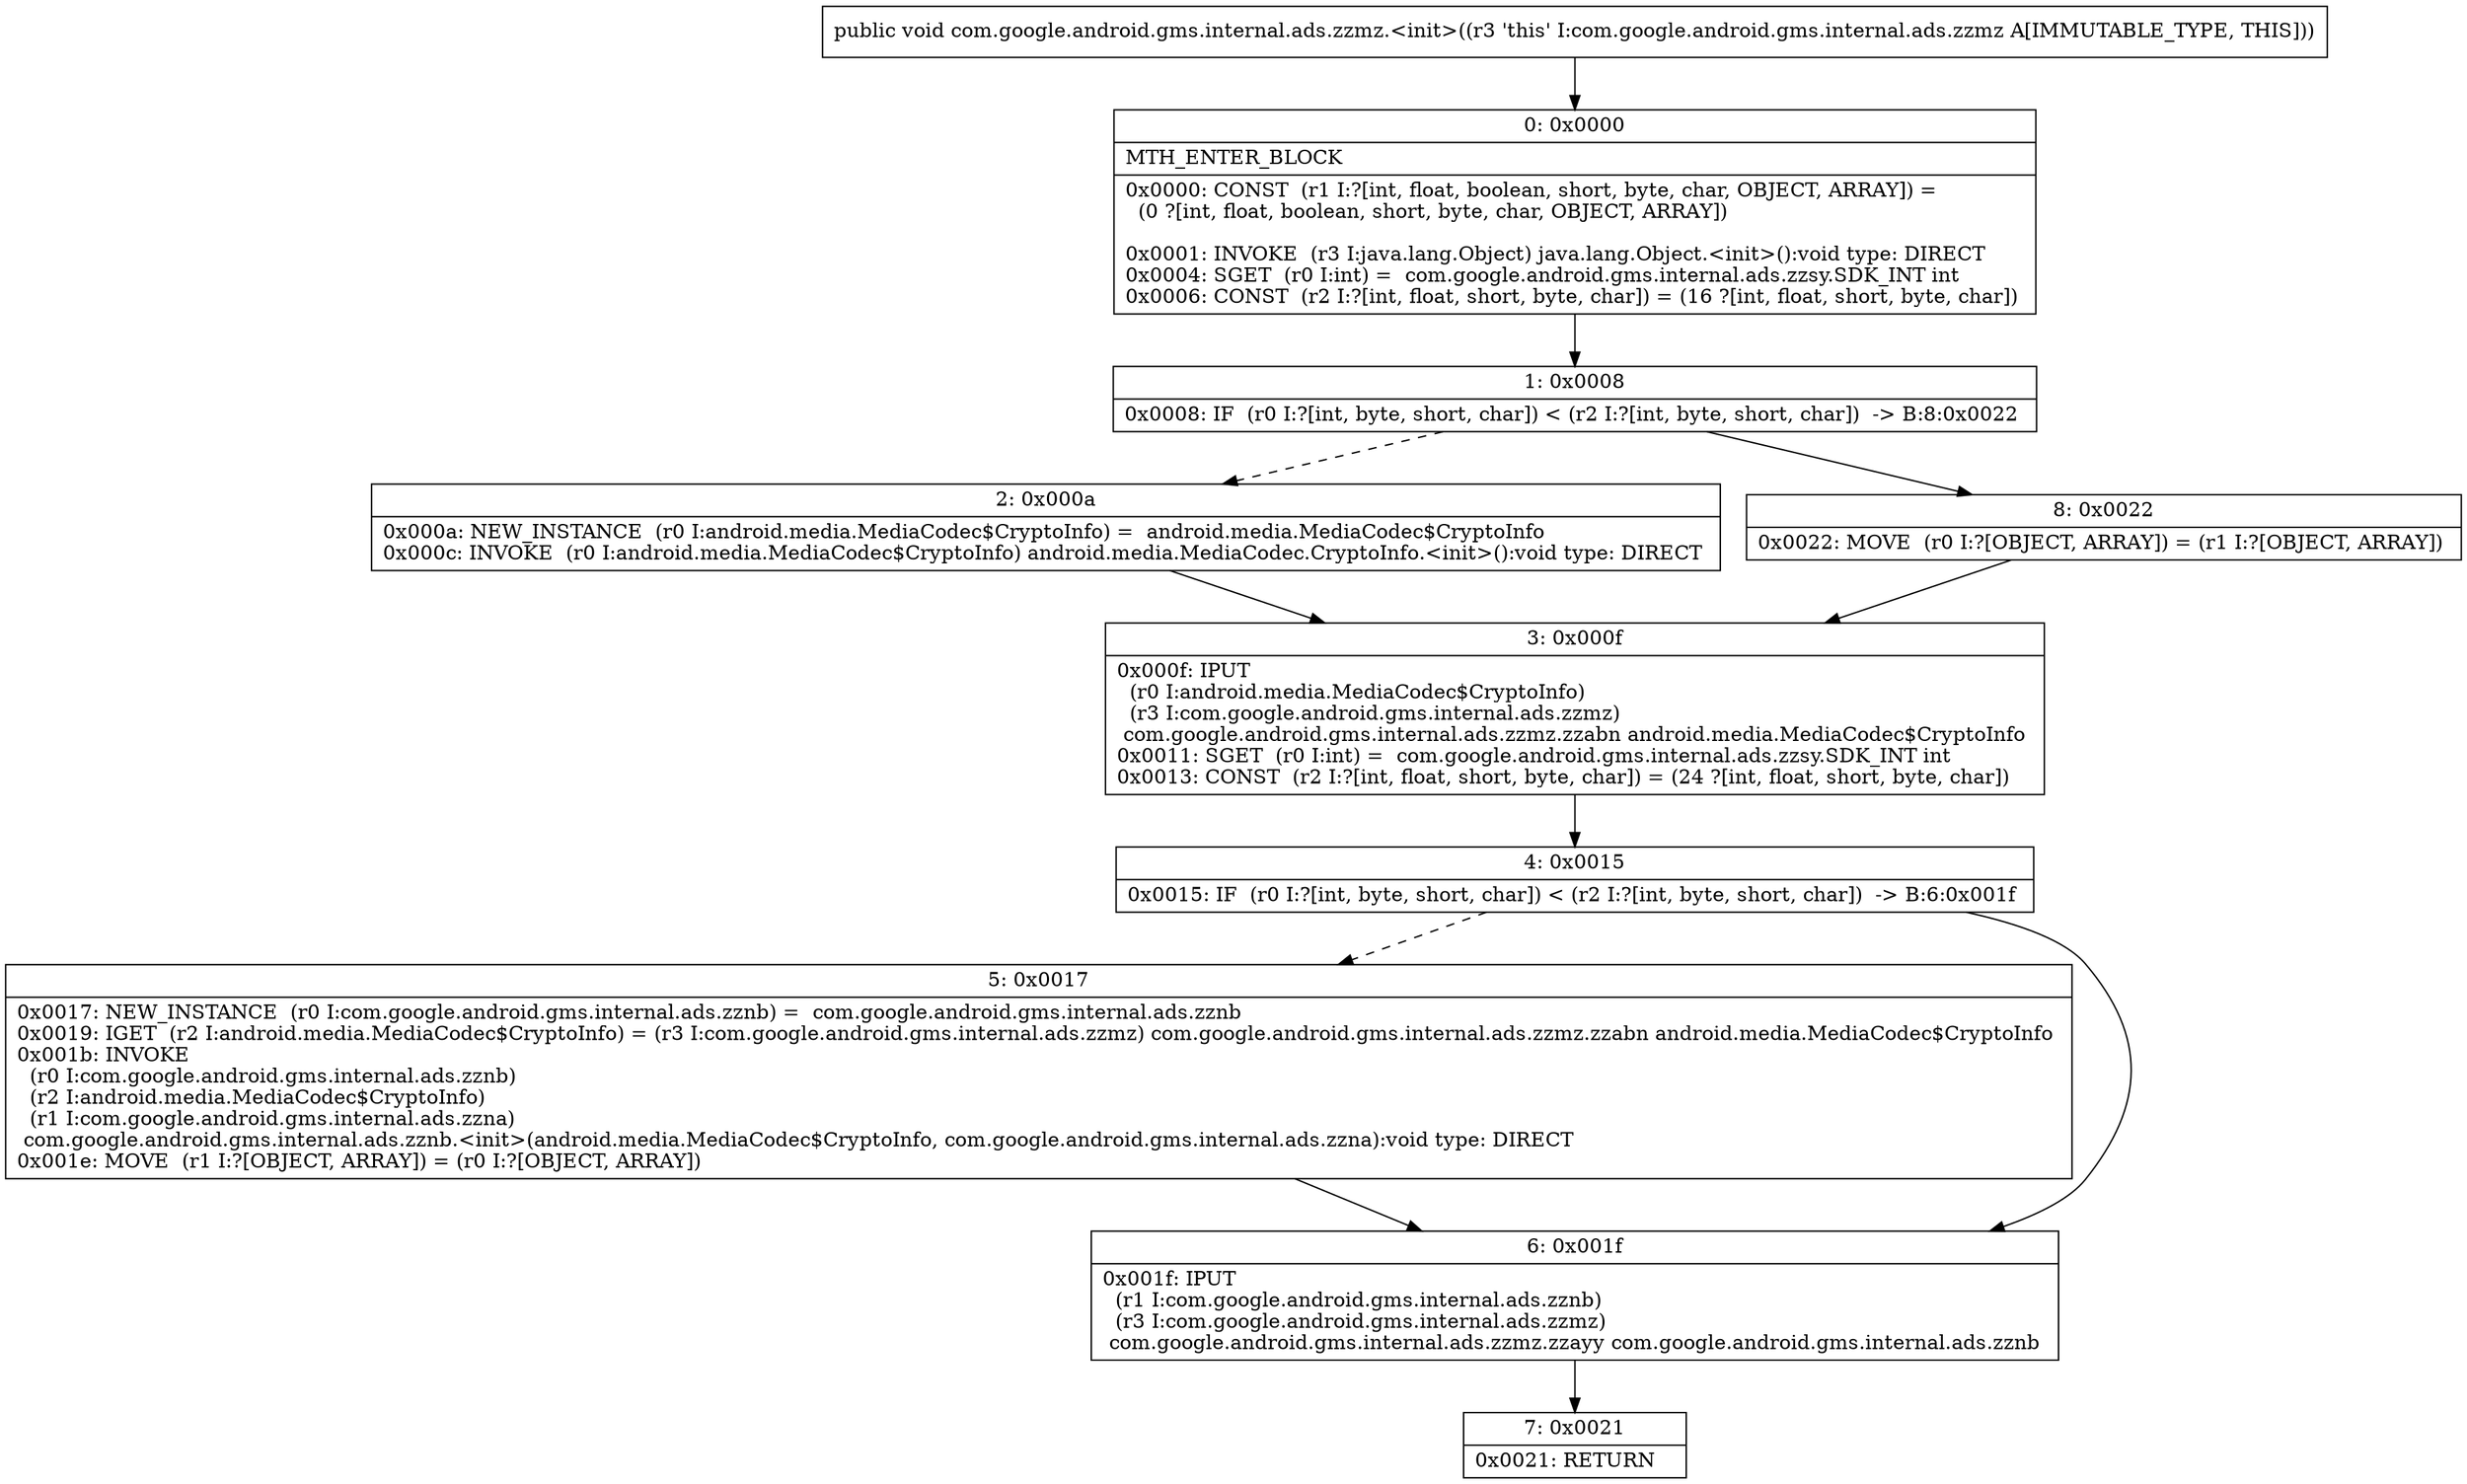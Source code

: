 digraph "CFG forcom.google.android.gms.internal.ads.zzmz.\<init\>()V" {
Node_0 [shape=record,label="{0\:\ 0x0000|MTH_ENTER_BLOCK\l|0x0000: CONST  (r1 I:?[int, float, boolean, short, byte, char, OBJECT, ARRAY]) = \l  (0 ?[int, float, boolean, short, byte, char, OBJECT, ARRAY])\l \l0x0001: INVOKE  (r3 I:java.lang.Object) java.lang.Object.\<init\>():void type: DIRECT \l0x0004: SGET  (r0 I:int) =  com.google.android.gms.internal.ads.zzsy.SDK_INT int \l0x0006: CONST  (r2 I:?[int, float, short, byte, char]) = (16 ?[int, float, short, byte, char]) \l}"];
Node_1 [shape=record,label="{1\:\ 0x0008|0x0008: IF  (r0 I:?[int, byte, short, char]) \< (r2 I:?[int, byte, short, char])  \-\> B:8:0x0022 \l}"];
Node_2 [shape=record,label="{2\:\ 0x000a|0x000a: NEW_INSTANCE  (r0 I:android.media.MediaCodec$CryptoInfo) =  android.media.MediaCodec$CryptoInfo \l0x000c: INVOKE  (r0 I:android.media.MediaCodec$CryptoInfo) android.media.MediaCodec.CryptoInfo.\<init\>():void type: DIRECT \l}"];
Node_3 [shape=record,label="{3\:\ 0x000f|0x000f: IPUT  \l  (r0 I:android.media.MediaCodec$CryptoInfo)\l  (r3 I:com.google.android.gms.internal.ads.zzmz)\l com.google.android.gms.internal.ads.zzmz.zzabn android.media.MediaCodec$CryptoInfo \l0x0011: SGET  (r0 I:int) =  com.google.android.gms.internal.ads.zzsy.SDK_INT int \l0x0013: CONST  (r2 I:?[int, float, short, byte, char]) = (24 ?[int, float, short, byte, char]) \l}"];
Node_4 [shape=record,label="{4\:\ 0x0015|0x0015: IF  (r0 I:?[int, byte, short, char]) \< (r2 I:?[int, byte, short, char])  \-\> B:6:0x001f \l}"];
Node_5 [shape=record,label="{5\:\ 0x0017|0x0017: NEW_INSTANCE  (r0 I:com.google.android.gms.internal.ads.zznb) =  com.google.android.gms.internal.ads.zznb \l0x0019: IGET  (r2 I:android.media.MediaCodec$CryptoInfo) = (r3 I:com.google.android.gms.internal.ads.zzmz) com.google.android.gms.internal.ads.zzmz.zzabn android.media.MediaCodec$CryptoInfo \l0x001b: INVOKE  \l  (r0 I:com.google.android.gms.internal.ads.zznb)\l  (r2 I:android.media.MediaCodec$CryptoInfo)\l  (r1 I:com.google.android.gms.internal.ads.zzna)\l com.google.android.gms.internal.ads.zznb.\<init\>(android.media.MediaCodec$CryptoInfo, com.google.android.gms.internal.ads.zzna):void type: DIRECT \l0x001e: MOVE  (r1 I:?[OBJECT, ARRAY]) = (r0 I:?[OBJECT, ARRAY]) \l}"];
Node_6 [shape=record,label="{6\:\ 0x001f|0x001f: IPUT  \l  (r1 I:com.google.android.gms.internal.ads.zznb)\l  (r3 I:com.google.android.gms.internal.ads.zzmz)\l com.google.android.gms.internal.ads.zzmz.zzayy com.google.android.gms.internal.ads.zznb \l}"];
Node_7 [shape=record,label="{7\:\ 0x0021|0x0021: RETURN   \l}"];
Node_8 [shape=record,label="{8\:\ 0x0022|0x0022: MOVE  (r0 I:?[OBJECT, ARRAY]) = (r1 I:?[OBJECT, ARRAY]) \l}"];
MethodNode[shape=record,label="{public void com.google.android.gms.internal.ads.zzmz.\<init\>((r3 'this' I:com.google.android.gms.internal.ads.zzmz A[IMMUTABLE_TYPE, THIS])) }"];
MethodNode -> Node_0;
Node_0 -> Node_1;
Node_1 -> Node_2[style=dashed];
Node_1 -> Node_8;
Node_2 -> Node_3;
Node_3 -> Node_4;
Node_4 -> Node_5[style=dashed];
Node_4 -> Node_6;
Node_5 -> Node_6;
Node_6 -> Node_7;
Node_8 -> Node_3;
}

